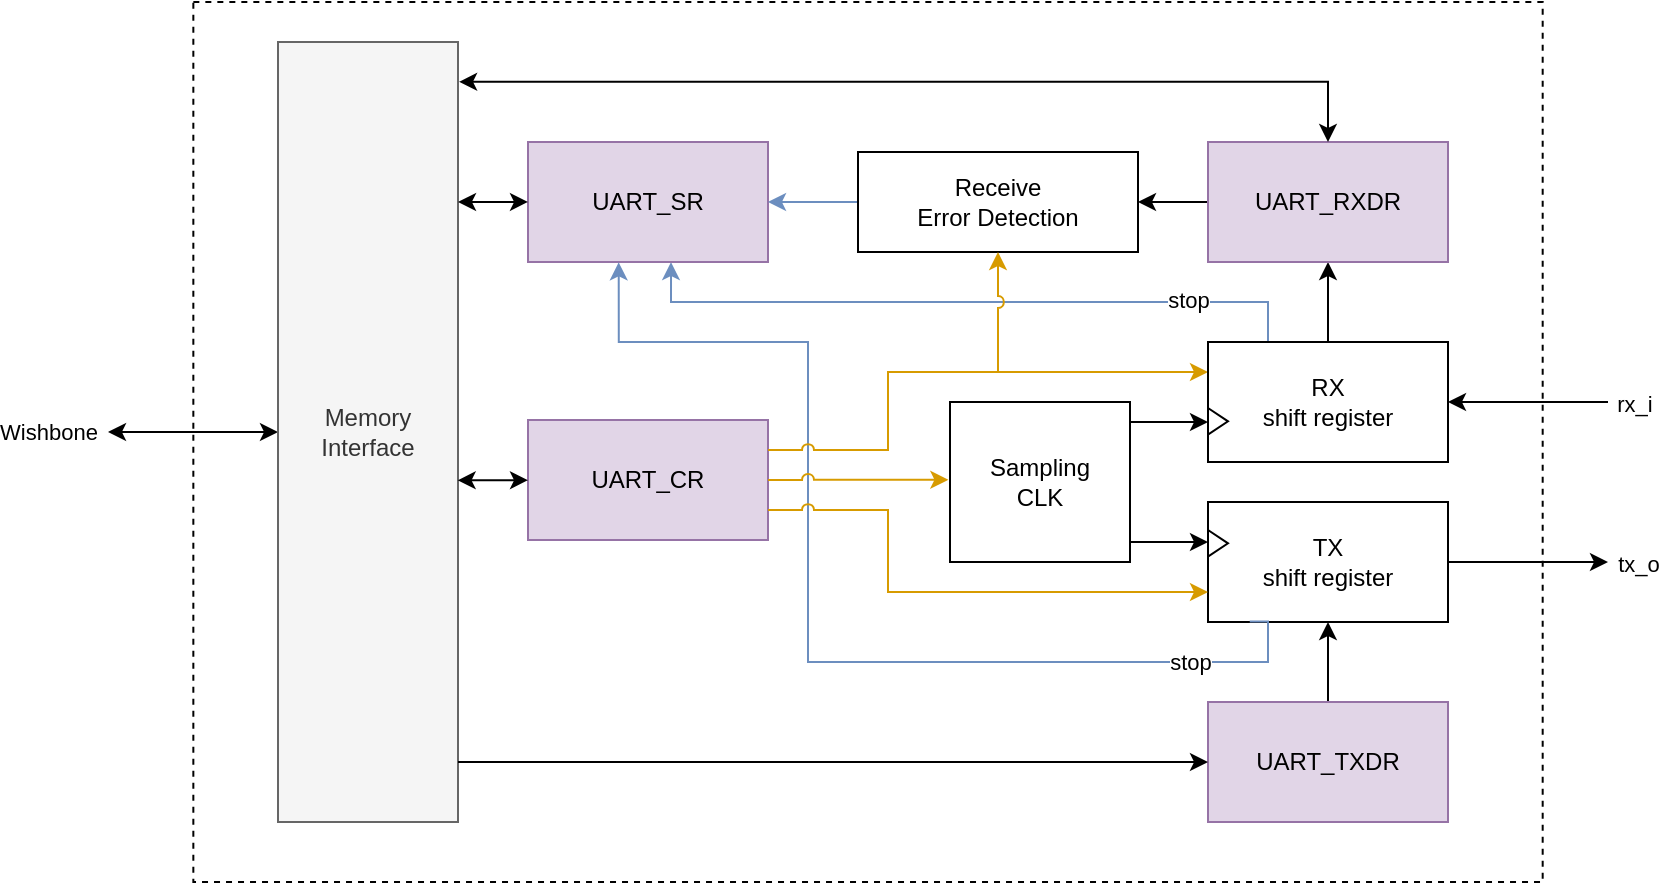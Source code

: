 <mxfile version="24.2.5" type="device">
  <diagram name="Page-1" id="rqeI4bz0073TpchQa5EF">
    <mxGraphModel dx="1755" dy="833" grid="1" gridSize="10" guides="1" tooltips="1" connect="1" arrows="1" fold="1" page="1" pageScale="1" pageWidth="827" pageHeight="1169" math="0" shadow="0">
      <root>
        <mxCell id="0" />
        <mxCell id="1" parent="0" />
        <mxCell id="nWX88Dg5WMm65u74RRdH-51" value="" style="rounded=0;whiteSpace=wrap;html=1;dashed=1;" vertex="1" parent="1">
          <mxGeometry x="-67.33" y="50" width="674.67" height="440" as="geometry" />
        </mxCell>
        <mxCell id="nWX88Dg5WMm65u74RRdH-9" style="edgeStyle=orthogonalEdgeStyle;rounded=0;orthogonalLoop=1;jettySize=auto;html=1;endArrow=none;endFill=0;startArrow=classic;startFill=1;" edge="1" parent="1" source="nWX88Dg5WMm65u74RRdH-3">
          <mxGeometry relative="1" as="geometry">
            <mxPoint x="640" y="250" as="targetPoint" />
          </mxGeometry>
        </mxCell>
        <mxCell id="nWX88Dg5WMm65u74RRdH-47" value="rx_i" style="edgeLabel;html=1;align=center;verticalAlign=middle;resizable=0;points=[];" vertex="1" connectable="0" parent="nWX88Dg5WMm65u74RRdH-9">
          <mxGeometry x="0.464" y="1" relative="1" as="geometry">
            <mxPoint x="34" y="1" as="offset" />
          </mxGeometry>
        </mxCell>
        <mxCell id="nWX88Dg5WMm65u74RRdH-10" style="edgeStyle=orthogonalEdgeStyle;rounded=0;orthogonalLoop=1;jettySize=auto;html=1;entryX=0.5;entryY=1;entryDx=0;entryDy=0;" edge="1" parent="1" source="nWX88Dg5WMm65u74RRdH-3" target="nWX88Dg5WMm65u74RRdH-5">
          <mxGeometry relative="1" as="geometry" />
        </mxCell>
        <mxCell id="nWX88Dg5WMm65u74RRdH-54" style="edgeStyle=orthogonalEdgeStyle;rounded=0;orthogonalLoop=1;jettySize=auto;html=1;exitX=0.25;exitY=0;exitDx=0;exitDy=0;entryX=0.596;entryY=1.001;entryDx=0;entryDy=0;entryPerimeter=0;fillColor=#dae8fc;strokeColor=#6c8ebf;" edge="1" parent="1" source="nWX88Dg5WMm65u74RRdH-3" target="nWX88Dg5WMm65u74RRdH-13">
          <mxGeometry relative="1" as="geometry">
            <Array as="points">
              <mxPoint x="470" y="200" />
              <mxPoint x="171" y="200" />
            </Array>
          </mxGeometry>
        </mxCell>
        <mxCell id="nWX88Dg5WMm65u74RRdH-58" value="stop" style="edgeLabel;html=1;align=center;verticalAlign=middle;resizable=0;points=[];" vertex="1" connectable="0" parent="nWX88Dg5WMm65u74RRdH-54">
          <mxGeometry x="-0.642" y="-1" relative="1" as="geometry">
            <mxPoint as="offset" />
          </mxGeometry>
        </mxCell>
        <mxCell id="nWX88Dg5WMm65u74RRdH-65" style="rounded=0;orthogonalLoop=1;jettySize=auto;html=1;exitX=0;exitY=0.25;exitDx=0;exitDy=0;startArrow=classic;startFill=1;endArrow=none;endFill=0;fillColor=#ffe6cc;strokeColor=#d79b00;" edge="1" parent="1">
          <mxGeometry relative="1" as="geometry">
            <mxPoint x="330" y="235" as="targetPoint" />
            <mxPoint x="440" y="235" as="sourcePoint" />
          </mxGeometry>
        </mxCell>
        <mxCell id="nWX88Dg5WMm65u74RRdH-3" value="RX&lt;div&gt;shift register&lt;/div&gt;" style="rounded=0;whiteSpace=wrap;html=1;" vertex="1" parent="1">
          <mxGeometry x="440" y="220" width="120" height="60" as="geometry" />
        </mxCell>
        <mxCell id="nWX88Dg5WMm65u74RRdH-8" style="edgeStyle=orthogonalEdgeStyle;rounded=0;orthogonalLoop=1;jettySize=auto;html=1;" edge="1" parent="1" source="nWX88Dg5WMm65u74RRdH-4">
          <mxGeometry relative="1" as="geometry">
            <mxPoint x="640" y="330" as="targetPoint" />
          </mxGeometry>
        </mxCell>
        <mxCell id="nWX88Dg5WMm65u74RRdH-46" value="tx_o" style="edgeLabel;html=1;align=center;verticalAlign=middle;resizable=0;points=[];" vertex="1" connectable="0" parent="nWX88Dg5WMm65u74RRdH-8">
          <mxGeometry x="0.275" y="1" relative="1" as="geometry">
            <mxPoint x="44" y="1" as="offset" />
          </mxGeometry>
        </mxCell>
        <mxCell id="nWX88Dg5WMm65u74RRdH-4" value="TX&lt;div&gt;shift register&lt;/div&gt;" style="rounded=0;whiteSpace=wrap;html=1;" vertex="1" parent="1">
          <mxGeometry x="440" y="300" width="120" height="60" as="geometry" />
        </mxCell>
        <mxCell id="nWX88Dg5WMm65u74RRdH-16" style="rounded=0;orthogonalLoop=1;jettySize=auto;html=1;entryX=1;entryY=0.5;entryDx=0;entryDy=0;" edge="1" parent="1" source="nWX88Dg5WMm65u74RRdH-5" target="nWX88Dg5WMm65u74RRdH-15">
          <mxGeometry relative="1" as="geometry" />
        </mxCell>
        <mxCell id="nWX88Dg5WMm65u74RRdH-5" value="&lt;div&gt;UART_RXDR&lt;/div&gt;" style="rounded=0;whiteSpace=wrap;html=1;fillColor=#e1d5e7;strokeColor=#9673a6;" vertex="1" parent="1">
          <mxGeometry x="440" y="120" width="120" height="60" as="geometry" />
        </mxCell>
        <mxCell id="nWX88Dg5WMm65u74RRdH-11" style="edgeStyle=orthogonalEdgeStyle;rounded=0;orthogonalLoop=1;jettySize=auto;html=1;entryX=0.5;entryY=1;entryDx=0;entryDy=0;" edge="1" parent="1" source="nWX88Dg5WMm65u74RRdH-6" target="nWX88Dg5WMm65u74RRdH-4">
          <mxGeometry relative="1" as="geometry" />
        </mxCell>
        <mxCell id="nWX88Dg5WMm65u74RRdH-6" value="&lt;div&gt;UART_TXDR&lt;/div&gt;" style="rounded=0;whiteSpace=wrap;html=1;fillColor=#e1d5e7;strokeColor=#9673a6;" vertex="1" parent="1">
          <mxGeometry x="440" y="400" width="120" height="60" as="geometry" />
        </mxCell>
        <mxCell id="nWX88Dg5WMm65u74RRdH-13" value="&lt;div&gt;UART_SR&lt;/div&gt;" style="rounded=0;whiteSpace=wrap;html=1;fillColor=#e1d5e7;strokeColor=#9673a6;" vertex="1" parent="1">
          <mxGeometry x="100" y="120" width="120" height="60" as="geometry" />
        </mxCell>
        <mxCell id="nWX88Dg5WMm65u74RRdH-14" value="&lt;div&gt;UART_CR&lt;/div&gt;" style="rounded=0;whiteSpace=wrap;html=1;fillColor=#e1d5e7;strokeColor=#9673a6;" vertex="1" parent="1">
          <mxGeometry x="100" y="259" width="120" height="60" as="geometry" />
        </mxCell>
        <mxCell id="nWX88Dg5WMm65u74RRdH-37" style="edgeStyle=orthogonalEdgeStyle;rounded=0;orthogonalLoop=1;jettySize=auto;html=1;entryX=1;entryY=0.5;entryDx=0;entryDy=0;startArrow=none;startFill=0;fillColor=#dae8fc;strokeColor=#6c8ebf;" edge="1" parent="1" source="nWX88Dg5WMm65u74RRdH-15" target="nWX88Dg5WMm65u74RRdH-13">
          <mxGeometry relative="1" as="geometry" />
        </mxCell>
        <mxCell id="nWX88Dg5WMm65u74RRdH-15" value="Receive&lt;div&gt;Error Detection&lt;/div&gt;" style="rounded=0;whiteSpace=wrap;html=1;" vertex="1" parent="1">
          <mxGeometry x="265" y="125" width="140" height="50" as="geometry" />
        </mxCell>
        <mxCell id="nWX88Dg5WMm65u74RRdH-21" value="Sampling&lt;div&gt;CLK&lt;/div&gt;" style="rounded=0;whiteSpace=wrap;html=1;" vertex="1" parent="1">
          <mxGeometry x="311" y="250" width="90" height="80" as="geometry" />
        </mxCell>
        <mxCell id="nWX88Dg5WMm65u74RRdH-26" style="edgeStyle=orthogonalEdgeStyle;rounded=0;orthogonalLoop=1;jettySize=auto;html=1;exitX=1;exitY=0.25;exitDx=0;exitDy=0;" edge="1" parent="1" source="nWX88Dg5WMm65u74RRdH-21">
          <mxGeometry relative="1" as="geometry">
            <mxPoint x="440" y="260" as="targetPoint" />
            <Array as="points">
              <mxPoint x="405" y="260" />
              <mxPoint x="440" y="260" />
            </Array>
          </mxGeometry>
        </mxCell>
        <mxCell id="nWX88Dg5WMm65u74RRdH-27" style="edgeStyle=orthogonalEdgeStyle;rounded=0;orthogonalLoop=1;jettySize=auto;html=1;exitX=1;exitY=0.75;exitDx=0;exitDy=0;" edge="1" parent="1" source="nWX88Dg5WMm65u74RRdH-21">
          <mxGeometry relative="1" as="geometry">
            <mxPoint x="440" y="320" as="targetPoint" />
            <Array as="points">
              <mxPoint x="405" y="320" />
              <mxPoint x="439" y="320" />
            </Array>
          </mxGeometry>
        </mxCell>
        <mxCell id="nWX88Dg5WMm65u74RRdH-48" style="edgeStyle=orthogonalEdgeStyle;rounded=0;orthogonalLoop=1;jettySize=auto;html=1;startArrow=classic;startFill=1;" edge="1" parent="1" source="nWX88Dg5WMm65u74RRdH-29">
          <mxGeometry relative="1" as="geometry">
            <mxPoint x="-110" y="265" as="targetPoint" />
          </mxGeometry>
        </mxCell>
        <mxCell id="nWX88Dg5WMm65u74RRdH-49" value="Wishbone" style="edgeLabel;html=1;align=center;verticalAlign=middle;resizable=0;points=[];" vertex="1" connectable="0" parent="nWX88Dg5WMm65u74RRdH-48">
          <mxGeometry x="0.458" y="1" relative="1" as="geometry">
            <mxPoint x="-53" y="-2" as="offset" />
          </mxGeometry>
        </mxCell>
        <mxCell id="nWX88Dg5WMm65u74RRdH-29" value="Memory&lt;div&gt;Interface&lt;/div&gt;" style="rounded=0;whiteSpace=wrap;html=1;fillColor=#f5f5f5;fontColor=#333333;strokeColor=#666666;" vertex="1" parent="1">
          <mxGeometry x="-25" y="70" width="90" height="390" as="geometry" />
        </mxCell>
        <mxCell id="nWX88Dg5WMm65u74RRdH-30" style="edgeStyle=orthogonalEdgeStyle;rounded=0;orthogonalLoop=1;jettySize=auto;html=1;entryX=1.006;entryY=0.051;entryDx=0;entryDy=0;entryPerimeter=0;startArrow=classic;startFill=1;" edge="1" parent="1" source="nWX88Dg5WMm65u74RRdH-5" target="nWX88Dg5WMm65u74RRdH-29">
          <mxGeometry relative="1" as="geometry">
            <Array as="points">
              <mxPoint x="500" y="90" />
            </Array>
          </mxGeometry>
        </mxCell>
        <mxCell id="nWX88Dg5WMm65u74RRdH-33" style="edgeStyle=orthogonalEdgeStyle;rounded=0;orthogonalLoop=1;jettySize=auto;html=1;startArrow=classic;startFill=1;endArrow=none;endFill=0;" edge="1" parent="1" source="nWX88Dg5WMm65u74RRdH-6">
          <mxGeometry relative="1" as="geometry">
            <mxPoint x="70" y="430" as="targetPoint" />
            <Array as="points">
              <mxPoint x="65" y="430" />
            </Array>
          </mxGeometry>
        </mxCell>
        <mxCell id="nWX88Dg5WMm65u74RRdH-34" value="" style="triangle;whiteSpace=wrap;html=1;" vertex="1" parent="1">
          <mxGeometry x="440" y="253" width="10" height="13.33" as="geometry" />
        </mxCell>
        <mxCell id="nWX88Dg5WMm65u74RRdH-35" value="" style="triangle;whiteSpace=wrap;html=1;" vertex="1" parent="1">
          <mxGeometry x="440" y="314" width="10" height="13.33" as="geometry" />
        </mxCell>
        <mxCell id="nWX88Dg5WMm65u74RRdH-38" style="rounded=0;orthogonalLoop=1;jettySize=auto;html=1;entryX=1;entryY=0.205;entryDx=0;entryDy=0;entryPerimeter=0;startArrow=classic;startFill=1;" edge="1" parent="1" source="nWX88Dg5WMm65u74RRdH-13" target="nWX88Dg5WMm65u74RRdH-29">
          <mxGeometry relative="1" as="geometry">
            <mxPoint x="70" y="150" as="targetPoint" />
          </mxGeometry>
        </mxCell>
        <mxCell id="nWX88Dg5WMm65u74RRdH-39" style="rounded=0;orthogonalLoop=1;jettySize=auto;html=1;entryX=0.998;entryY=0.562;entryDx=0;entryDy=0;entryPerimeter=0;startArrow=classic;startFill=1;" edge="1" parent="1" source="nWX88Dg5WMm65u74RRdH-14" target="nWX88Dg5WMm65u74RRdH-29">
          <mxGeometry relative="1" as="geometry" />
        </mxCell>
        <mxCell id="nWX88Dg5WMm65u74RRdH-55" style="edgeStyle=orthogonalEdgeStyle;rounded=0;orthogonalLoop=1;jettySize=auto;html=1;exitX=0.174;exitY=0.995;exitDx=0;exitDy=0;entryX=0.378;entryY=1.003;entryDx=0;entryDy=0;entryPerimeter=0;exitPerimeter=0;fillColor=#dae8fc;strokeColor=#6c8ebf;" edge="1" parent="1" source="nWX88Dg5WMm65u74RRdH-4" target="nWX88Dg5WMm65u74RRdH-13">
          <mxGeometry relative="1" as="geometry">
            <Array as="points">
              <mxPoint x="470" y="360" />
              <mxPoint x="470" y="380" />
              <mxPoint x="240" y="380" />
              <mxPoint x="240" y="220" />
              <mxPoint x="145" y="220" />
            </Array>
          </mxGeometry>
        </mxCell>
        <mxCell id="nWX88Dg5WMm65u74RRdH-59" value="stop" style="edgeLabel;html=1;align=center;verticalAlign=middle;resizable=0;points=[];" vertex="1" connectable="0" parent="nWX88Dg5WMm65u74RRdH-55">
          <mxGeometry x="-0.752" relative="1" as="geometry">
            <mxPoint as="offset" />
          </mxGeometry>
        </mxCell>
        <mxCell id="nWX88Dg5WMm65u74RRdH-41" style="edgeStyle=orthogonalEdgeStyle;rounded=0;orthogonalLoop=1;jettySize=auto;html=1;exitX=1;exitY=0.25;exitDx=0;exitDy=0;entryX=0.5;entryY=1;entryDx=0;entryDy=0;jumpStyle=arc;fillColor=#ffe6cc;strokeColor=#d79b00;" edge="1" parent="1" source="nWX88Dg5WMm65u74RRdH-14" target="nWX88Dg5WMm65u74RRdH-15">
          <mxGeometry relative="1" as="geometry">
            <Array as="points">
              <mxPoint x="280" y="274" />
              <mxPoint x="280" y="235" />
              <mxPoint x="335" y="235" />
            </Array>
          </mxGeometry>
        </mxCell>
        <mxCell id="nWX88Dg5WMm65u74RRdH-36" style="rounded=0;orthogonalLoop=1;jettySize=auto;html=1;entryX=-0.009;entryY=0.486;entryDx=0;entryDy=0;entryPerimeter=0;jumpStyle=arc;fillColor=#ffe6cc;strokeColor=#d79b00;" edge="1" parent="1" source="nWX88Dg5WMm65u74RRdH-14" target="nWX88Dg5WMm65u74RRdH-21">
          <mxGeometry relative="1" as="geometry" />
        </mxCell>
        <mxCell id="nWX88Dg5WMm65u74RRdH-42" style="edgeStyle=orthogonalEdgeStyle;rounded=0;orthogonalLoop=1;jettySize=auto;html=1;exitX=1;exitY=0.75;exitDx=0;exitDy=0;entryX=0;entryY=0.75;entryDx=0;entryDy=0;jumpStyle=arc;fillColor=#ffe6cc;strokeColor=#d79b00;" edge="1" parent="1" source="nWX88Dg5WMm65u74RRdH-14" target="nWX88Dg5WMm65u74RRdH-4">
          <mxGeometry relative="1" as="geometry">
            <Array as="points">
              <mxPoint x="280" y="304" />
              <mxPoint x="280" y="345" />
            </Array>
          </mxGeometry>
        </mxCell>
      </root>
    </mxGraphModel>
  </diagram>
</mxfile>
